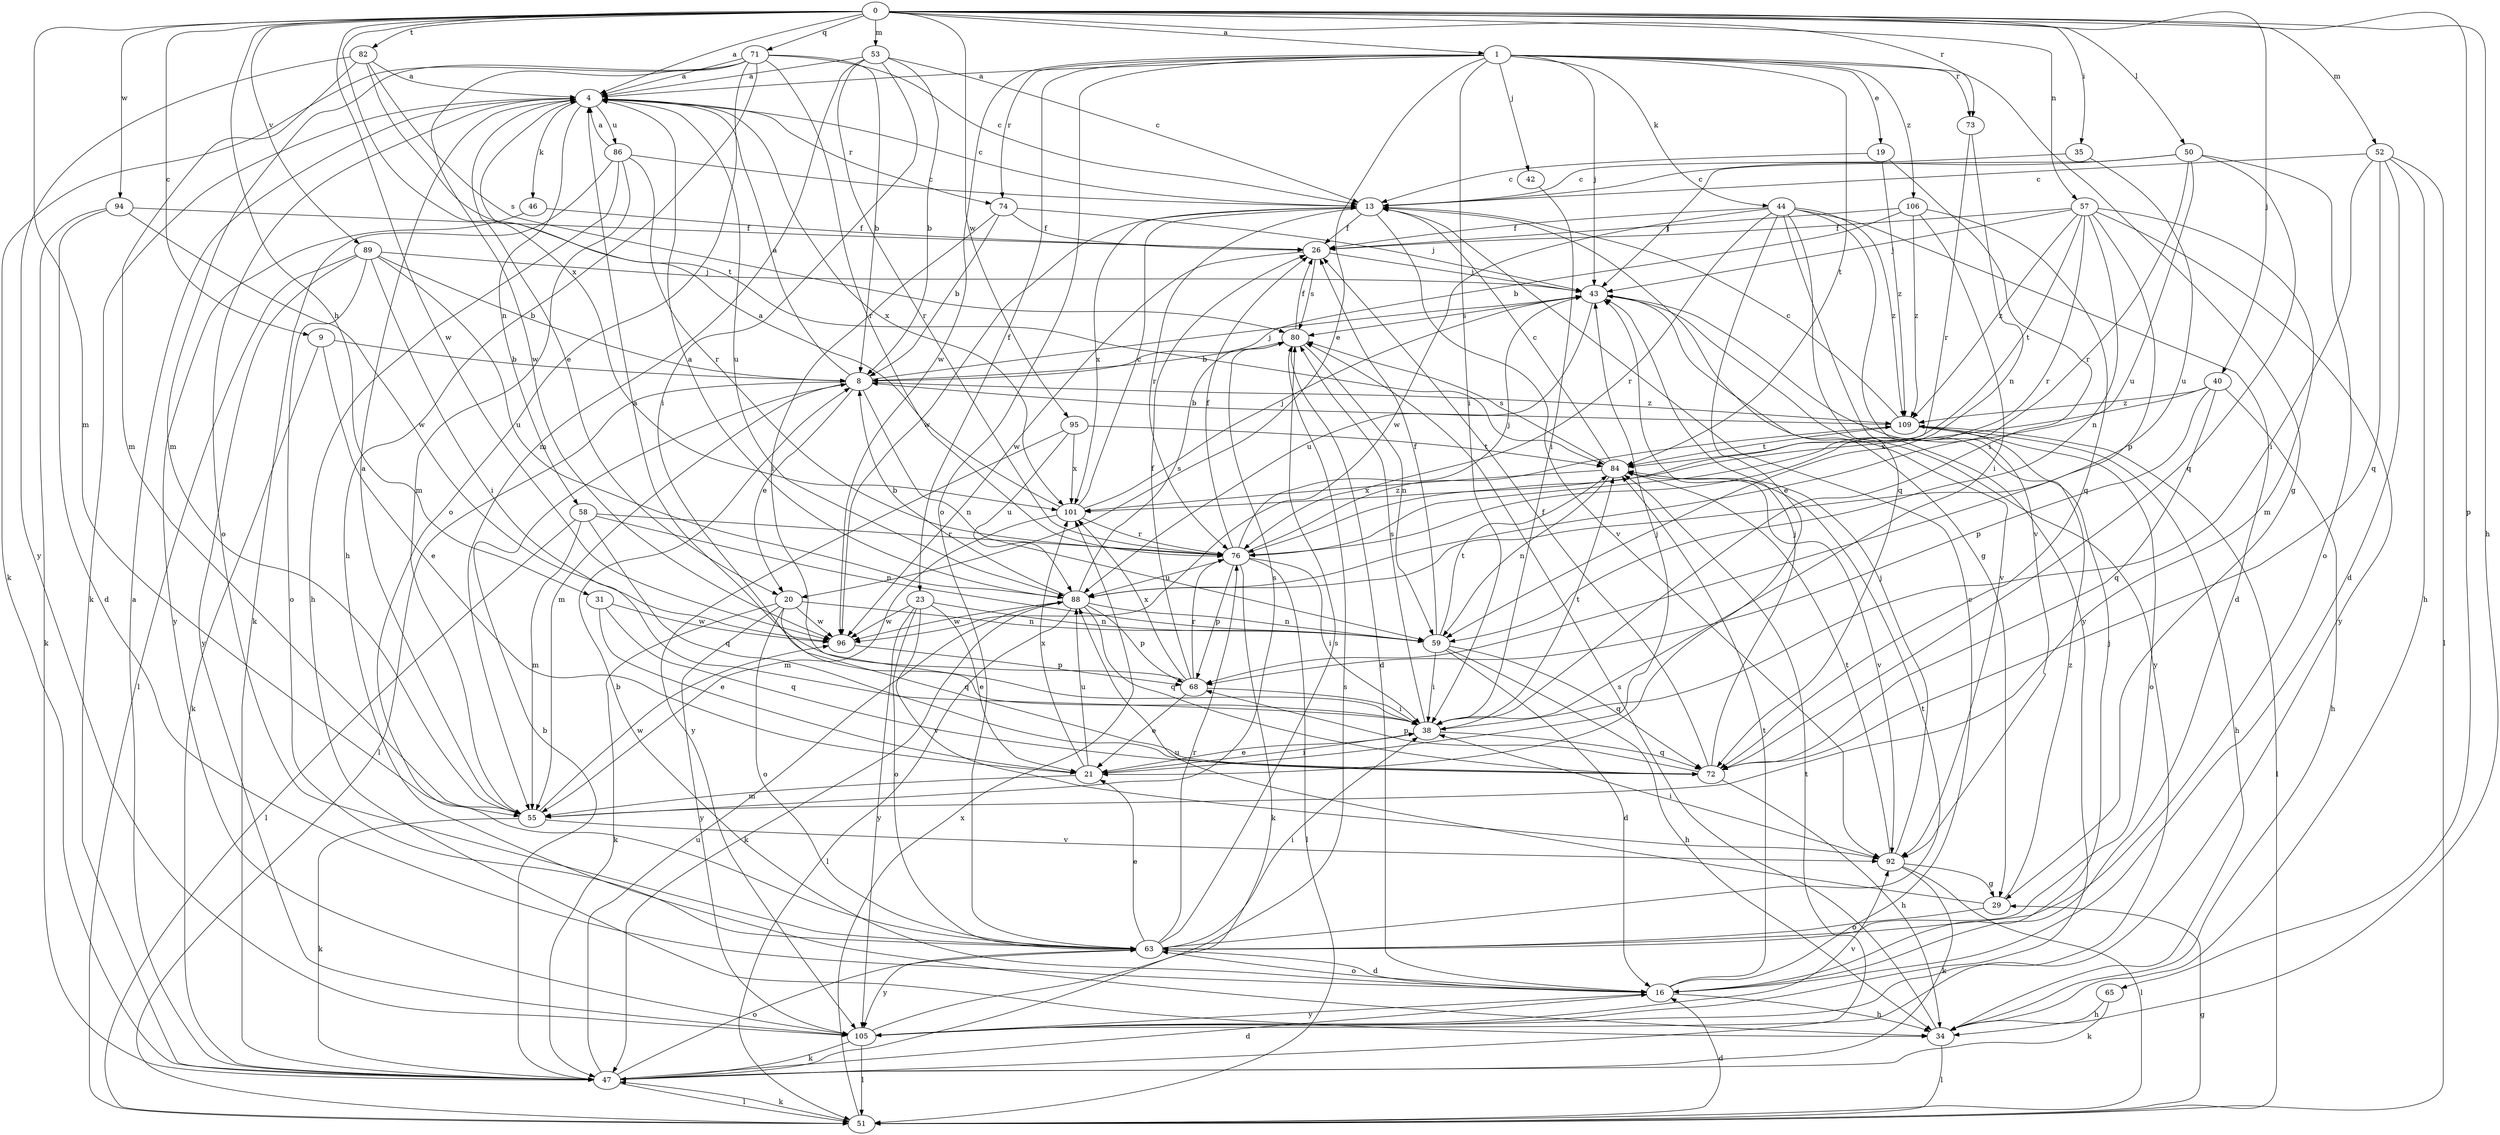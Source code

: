 strict digraph  {
0;
1;
4;
8;
9;
13;
16;
19;
20;
21;
23;
26;
29;
31;
34;
35;
38;
40;
42;
43;
44;
46;
47;
50;
51;
52;
53;
55;
57;
58;
59;
63;
65;
68;
71;
72;
73;
74;
76;
80;
82;
84;
86;
88;
89;
92;
94;
95;
96;
101;
105;
106;
109;
0 -> 1  [label=a];
0 -> 4  [label=a];
0 -> 9  [label=c];
0 -> 31  [label=h];
0 -> 34  [label=h];
0 -> 35  [label=i];
0 -> 40  [label=j];
0 -> 50  [label=l];
0 -> 52  [label=m];
0 -> 53  [label=m];
0 -> 55  [label=m];
0 -> 57  [label=n];
0 -> 65  [label=p];
0 -> 71  [label=q];
0 -> 73  [label=r];
0 -> 82  [label=t];
0 -> 89  [label=v];
0 -> 94  [label=w];
0 -> 95  [label=w];
0 -> 96  [label=w];
0 -> 101  [label=x];
1 -> 4  [label=a];
1 -> 19  [label=e];
1 -> 20  [label=e];
1 -> 23  [label=f];
1 -> 29  [label=g];
1 -> 38  [label=i];
1 -> 42  [label=j];
1 -> 43  [label=j];
1 -> 44  [label=k];
1 -> 63  [label=o];
1 -> 73  [label=r];
1 -> 74  [label=r];
1 -> 84  [label=t];
1 -> 96  [label=w];
1 -> 106  [label=z];
4 -> 13  [label=c];
4 -> 20  [label=e];
4 -> 46  [label=k];
4 -> 47  [label=k];
4 -> 58  [label=n];
4 -> 63  [label=o];
4 -> 74  [label=r];
4 -> 86  [label=u];
4 -> 88  [label=u];
4 -> 101  [label=x];
8 -> 4  [label=a];
8 -> 20  [label=e];
8 -> 43  [label=j];
8 -> 51  [label=l];
8 -> 55  [label=m];
8 -> 59  [label=n];
8 -> 109  [label=z];
9 -> 8  [label=b];
9 -> 21  [label=e];
9 -> 47  [label=k];
13 -> 26  [label=f];
13 -> 29  [label=g];
13 -> 76  [label=r];
13 -> 92  [label=v];
13 -> 96  [label=w];
13 -> 101  [label=x];
16 -> 8  [label=b];
16 -> 13  [label=c];
16 -> 34  [label=h];
16 -> 43  [label=j];
16 -> 63  [label=o];
16 -> 84  [label=t];
16 -> 105  [label=y];
19 -> 13  [label=c];
19 -> 38  [label=i];
19 -> 109  [label=z];
20 -> 47  [label=k];
20 -> 59  [label=n];
20 -> 63  [label=o];
20 -> 72  [label=q];
20 -> 96  [label=w];
20 -> 105  [label=y];
21 -> 38  [label=i];
21 -> 43  [label=j];
21 -> 55  [label=m];
21 -> 88  [label=u];
21 -> 101  [label=x];
23 -> 21  [label=e];
23 -> 59  [label=n];
23 -> 63  [label=o];
23 -> 92  [label=v];
23 -> 96  [label=w];
23 -> 105  [label=y];
26 -> 43  [label=j];
26 -> 80  [label=s];
26 -> 96  [label=w];
29 -> 63  [label=o];
29 -> 88  [label=u];
29 -> 109  [label=z];
31 -> 21  [label=e];
31 -> 72  [label=q];
31 -> 96  [label=w];
34 -> 51  [label=l];
34 -> 80  [label=s];
35 -> 13  [label=c];
35 -> 88  [label=u];
38 -> 21  [label=e];
38 -> 72  [label=q];
38 -> 80  [label=s];
38 -> 84  [label=t];
40 -> 34  [label=h];
40 -> 68  [label=p];
40 -> 72  [label=q];
40 -> 101  [label=x];
40 -> 109  [label=z];
42 -> 38  [label=i];
43 -> 80  [label=s];
43 -> 88  [label=u];
43 -> 92  [label=v];
43 -> 105  [label=y];
44 -> 16  [label=d];
44 -> 21  [label=e];
44 -> 26  [label=f];
44 -> 72  [label=q];
44 -> 76  [label=r];
44 -> 92  [label=v];
44 -> 96  [label=w];
44 -> 105  [label=y];
44 -> 109  [label=z];
46 -> 26  [label=f];
46 -> 105  [label=y];
47 -> 4  [label=a];
47 -> 8  [label=b];
47 -> 16  [label=d];
47 -> 51  [label=l];
47 -> 63  [label=o];
47 -> 84  [label=t];
47 -> 88  [label=u];
50 -> 13  [label=c];
50 -> 43  [label=j];
50 -> 63  [label=o];
50 -> 72  [label=q];
50 -> 76  [label=r];
50 -> 88  [label=u];
51 -> 16  [label=d];
51 -> 29  [label=g];
51 -> 47  [label=k];
51 -> 101  [label=x];
52 -> 13  [label=c];
52 -> 16  [label=d];
52 -> 34  [label=h];
52 -> 38  [label=i];
52 -> 51  [label=l];
52 -> 72  [label=q];
53 -> 4  [label=a];
53 -> 8  [label=b];
53 -> 13  [label=c];
53 -> 38  [label=i];
53 -> 55  [label=m];
53 -> 76  [label=r];
55 -> 4  [label=a];
55 -> 47  [label=k];
55 -> 80  [label=s];
55 -> 92  [label=v];
55 -> 96  [label=w];
57 -> 26  [label=f];
57 -> 43  [label=j];
57 -> 55  [label=m];
57 -> 59  [label=n];
57 -> 68  [label=p];
57 -> 76  [label=r];
57 -> 84  [label=t];
57 -> 105  [label=y];
57 -> 109  [label=z];
58 -> 51  [label=l];
58 -> 55  [label=m];
58 -> 59  [label=n];
58 -> 72  [label=q];
58 -> 76  [label=r];
59 -> 16  [label=d];
59 -> 26  [label=f];
59 -> 34  [label=h];
59 -> 38  [label=i];
59 -> 72  [label=q];
59 -> 84  [label=t];
63 -> 16  [label=d];
63 -> 21  [label=e];
63 -> 38  [label=i];
63 -> 76  [label=r];
63 -> 80  [label=s];
63 -> 84  [label=t];
63 -> 105  [label=y];
65 -> 34  [label=h];
65 -> 47  [label=k];
68 -> 4  [label=a];
68 -> 21  [label=e];
68 -> 26  [label=f];
68 -> 38  [label=i];
68 -> 76  [label=r];
68 -> 101  [label=x];
71 -> 4  [label=a];
71 -> 8  [label=b];
71 -> 13  [label=c];
71 -> 34  [label=h];
71 -> 47  [label=k];
71 -> 55  [label=m];
71 -> 63  [label=o];
71 -> 76  [label=r];
71 -> 96  [label=w];
72 -> 26  [label=f];
72 -> 34  [label=h];
72 -> 43  [label=j];
72 -> 68  [label=p];
73 -> 59  [label=n];
73 -> 76  [label=r];
74 -> 8  [label=b];
74 -> 26  [label=f];
74 -> 38  [label=i];
74 -> 43  [label=j];
76 -> 26  [label=f];
76 -> 38  [label=i];
76 -> 43  [label=j];
76 -> 47  [label=k];
76 -> 51  [label=l];
76 -> 68  [label=p];
76 -> 88  [label=u];
76 -> 109  [label=z];
80 -> 8  [label=b];
80 -> 16  [label=d];
80 -> 26  [label=f];
80 -> 59  [label=n];
82 -> 4  [label=a];
82 -> 55  [label=m];
82 -> 80  [label=s];
82 -> 84  [label=t];
82 -> 105  [label=y];
84 -> 13  [label=c];
84 -> 59  [label=n];
84 -> 80  [label=s];
84 -> 92  [label=v];
84 -> 101  [label=x];
86 -> 4  [label=a];
86 -> 13  [label=c];
86 -> 34  [label=h];
86 -> 47  [label=k];
86 -> 55  [label=m];
86 -> 76  [label=r];
88 -> 4  [label=a];
88 -> 8  [label=b];
88 -> 47  [label=k];
88 -> 51  [label=l];
88 -> 59  [label=n];
88 -> 68  [label=p];
88 -> 72  [label=q];
88 -> 80  [label=s];
88 -> 96  [label=w];
89 -> 8  [label=b];
89 -> 38  [label=i];
89 -> 43  [label=j];
89 -> 51  [label=l];
89 -> 63  [label=o];
89 -> 88  [label=u];
89 -> 105  [label=y];
92 -> 29  [label=g];
92 -> 38  [label=i];
92 -> 43  [label=j];
92 -> 47  [label=k];
92 -> 51  [label=l];
92 -> 84  [label=t];
94 -> 16  [label=d];
94 -> 26  [label=f];
94 -> 47  [label=k];
94 -> 96  [label=w];
95 -> 84  [label=t];
95 -> 88  [label=u];
95 -> 101  [label=x];
95 -> 105  [label=y];
96 -> 68  [label=p];
101 -> 4  [label=a];
101 -> 13  [label=c];
101 -> 43  [label=j];
101 -> 55  [label=m];
101 -> 76  [label=r];
105 -> 47  [label=k];
105 -> 51  [label=l];
105 -> 80  [label=s];
105 -> 92  [label=v];
106 -> 8  [label=b];
106 -> 26  [label=f];
106 -> 38  [label=i];
106 -> 72  [label=q];
106 -> 109  [label=z];
109 -> 8  [label=b];
109 -> 13  [label=c];
109 -> 34  [label=h];
109 -> 51  [label=l];
109 -> 63  [label=o];
109 -> 84  [label=t];
}

